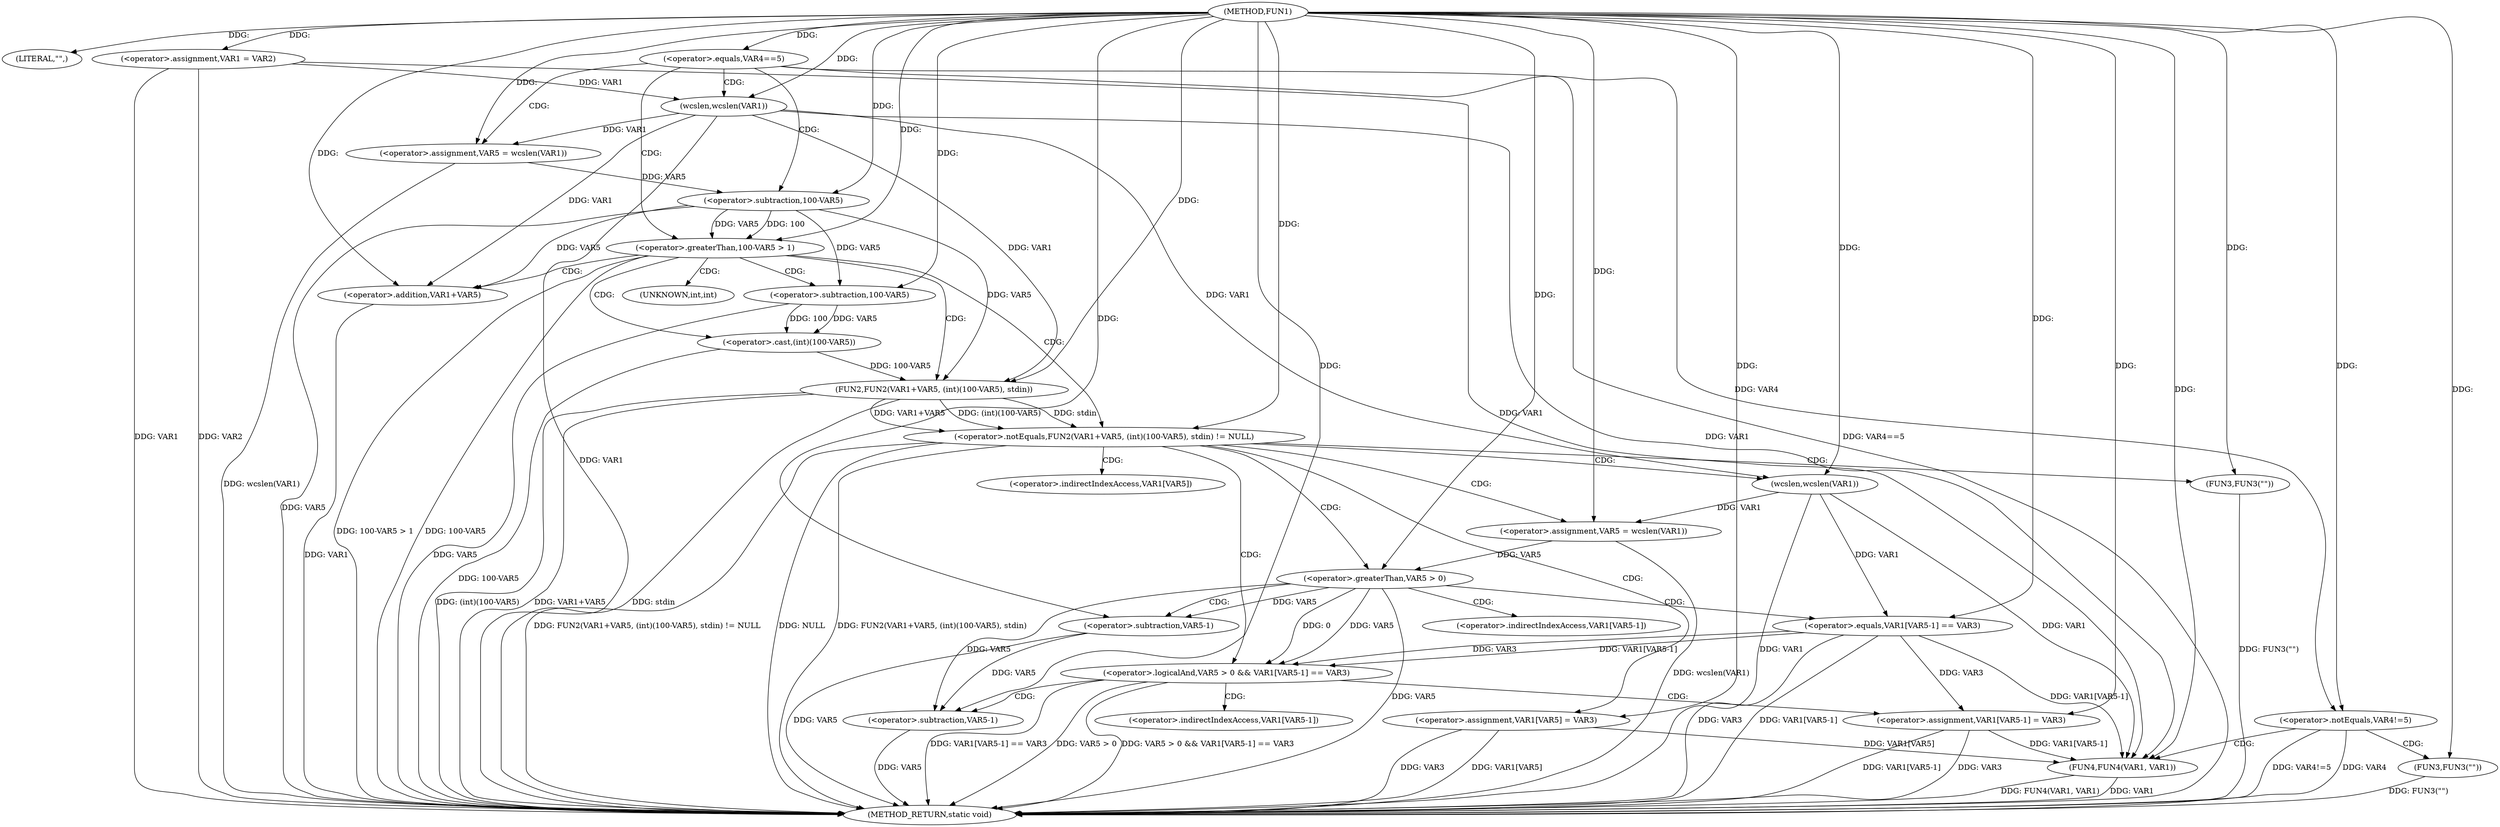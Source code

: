 digraph FUN1 {  
"1000100" [label = "(METHOD,FUN1)" ]
"1000184" [label = "(METHOD_RETURN,static void)" ]
"1000103" [label = "(LITERAL,\"\",)" ]
"1000104" [label = "(<operator>.assignment,VAR1 = VAR2)" ]
"1000108" [label = "(<operator>.equals,VAR4==5)" ]
"1000114" [label = "(<operator>.assignment,VAR5 = wcslen(VAR1))" ]
"1000116" [label = "(wcslen,wcslen(VAR1))" ]
"1000119" [label = "(<operator>.greaterThan,100-VAR5 > 1)" ]
"1000120" [label = "(<operator>.subtraction,100-VAR5)" ]
"1000126" [label = "(<operator>.notEquals,FUN2(VAR1+VAR5, (int)(100-VAR5), stdin) != NULL)" ]
"1000127" [label = "(FUN2,FUN2(VAR1+VAR5, (int)(100-VAR5), stdin))" ]
"1000128" [label = "(<operator>.addition,VAR1+VAR5)" ]
"1000131" [label = "(<operator>.cast,(int)(100-VAR5))" ]
"1000133" [label = "(<operator>.subtraction,100-VAR5)" ]
"1000139" [label = "(<operator>.assignment,VAR5 = wcslen(VAR1))" ]
"1000141" [label = "(wcslen,wcslen(VAR1))" ]
"1000144" [label = "(<operator>.logicalAnd,VAR5 > 0 && VAR1[VAR5-1] == VAR3)" ]
"1000145" [label = "(<operator>.greaterThan,VAR5 > 0)" ]
"1000148" [label = "(<operator>.equals,VAR1[VAR5-1] == VAR3)" ]
"1000151" [label = "(<operator>.subtraction,VAR5-1)" ]
"1000156" [label = "(<operator>.assignment,VAR1[VAR5-1] = VAR3)" ]
"1000159" [label = "(<operator>.subtraction,VAR5-1)" ]
"1000165" [label = "(FUN3,FUN3(\"\"))" ]
"1000167" [label = "(<operator>.assignment,VAR1[VAR5] = VAR3)" ]
"1000173" [label = "(<operator>.notEquals,VAR4!=5)" ]
"1000177" [label = "(FUN3,FUN3(\"\"))" ]
"1000181" [label = "(FUN4,FUN4(VAR1, VAR1))" ]
"1000132" [label = "(UNKNOWN,int,int)" ]
"1000149" [label = "(<operator>.indirectIndexAccess,VAR1[VAR5-1])" ]
"1000157" [label = "(<operator>.indirectIndexAccess,VAR1[VAR5-1])" ]
"1000168" [label = "(<operator>.indirectIndexAccess,VAR1[VAR5])" ]
  "1000141" -> "1000184"  [ label = "DDG: VAR1"] 
  "1000108" -> "1000184"  [ label = "DDG: VAR4==5"] 
  "1000156" -> "1000184"  [ label = "DDG: VAR1[VAR5-1]"] 
  "1000104" -> "1000184"  [ label = "DDG: VAR1"] 
  "1000151" -> "1000184"  [ label = "DDG: VAR5"] 
  "1000181" -> "1000184"  [ label = "DDG: FUN4(VAR1, VAR1)"] 
  "1000126" -> "1000184"  [ label = "DDG: FUN2(VAR1+VAR5, (int)(100-VAR5), stdin)"] 
  "1000131" -> "1000184"  [ label = "DDG: 100-VAR5"] 
  "1000148" -> "1000184"  [ label = "DDG: VAR3"] 
  "1000177" -> "1000184"  [ label = "DDG: FUN3(\"\")"] 
  "1000119" -> "1000184"  [ label = "DDG: 100-VAR5 > 1"] 
  "1000181" -> "1000184"  [ label = "DDG: VAR1"] 
  "1000116" -> "1000184"  [ label = "DDG: VAR1"] 
  "1000167" -> "1000184"  [ label = "DDG: VAR1[VAR5]"] 
  "1000126" -> "1000184"  [ label = "DDG: FUN2(VAR1+VAR5, (int)(100-VAR5), stdin) != NULL"] 
  "1000159" -> "1000184"  [ label = "DDG: VAR5"] 
  "1000139" -> "1000184"  [ label = "DDG: wcslen(VAR1)"] 
  "1000128" -> "1000184"  [ label = "DDG: VAR1"] 
  "1000144" -> "1000184"  [ label = "DDG: VAR5 > 0 && VAR1[VAR5-1] == VAR3"] 
  "1000148" -> "1000184"  [ label = "DDG: VAR1[VAR5-1]"] 
  "1000144" -> "1000184"  [ label = "DDG: VAR1[VAR5-1] == VAR3"] 
  "1000133" -> "1000184"  [ label = "DDG: VAR5"] 
  "1000119" -> "1000184"  [ label = "DDG: 100-VAR5"] 
  "1000173" -> "1000184"  [ label = "DDG: VAR4!=5"] 
  "1000127" -> "1000184"  [ label = "DDG: stdin"] 
  "1000120" -> "1000184"  [ label = "DDG: VAR5"] 
  "1000144" -> "1000184"  [ label = "DDG: VAR5 > 0"] 
  "1000167" -> "1000184"  [ label = "DDG: VAR3"] 
  "1000127" -> "1000184"  [ label = "DDG: VAR1+VAR5"] 
  "1000156" -> "1000184"  [ label = "DDG: VAR3"] 
  "1000145" -> "1000184"  [ label = "DDG: VAR5"] 
  "1000114" -> "1000184"  [ label = "DDG: wcslen(VAR1)"] 
  "1000173" -> "1000184"  [ label = "DDG: VAR4"] 
  "1000126" -> "1000184"  [ label = "DDG: NULL"] 
  "1000104" -> "1000184"  [ label = "DDG: VAR2"] 
  "1000127" -> "1000184"  [ label = "DDG: (int)(100-VAR5)"] 
  "1000165" -> "1000184"  [ label = "DDG: FUN3(\"\")"] 
  "1000100" -> "1000103"  [ label = "DDG: "] 
  "1000100" -> "1000104"  [ label = "DDG: "] 
  "1000100" -> "1000108"  [ label = "DDG: "] 
  "1000116" -> "1000114"  [ label = "DDG: VAR1"] 
  "1000100" -> "1000114"  [ label = "DDG: "] 
  "1000104" -> "1000116"  [ label = "DDG: VAR1"] 
  "1000100" -> "1000116"  [ label = "DDG: "] 
  "1000120" -> "1000119"  [ label = "DDG: 100"] 
  "1000120" -> "1000119"  [ label = "DDG: VAR5"] 
  "1000100" -> "1000120"  [ label = "DDG: "] 
  "1000114" -> "1000120"  [ label = "DDG: VAR5"] 
  "1000100" -> "1000119"  [ label = "DDG: "] 
  "1000127" -> "1000126"  [ label = "DDG: VAR1+VAR5"] 
  "1000127" -> "1000126"  [ label = "DDG: (int)(100-VAR5)"] 
  "1000127" -> "1000126"  [ label = "DDG: stdin"] 
  "1000116" -> "1000127"  [ label = "DDG: VAR1"] 
  "1000100" -> "1000127"  [ label = "DDG: "] 
  "1000120" -> "1000127"  [ label = "DDG: VAR5"] 
  "1000116" -> "1000128"  [ label = "DDG: VAR1"] 
  "1000100" -> "1000128"  [ label = "DDG: "] 
  "1000120" -> "1000128"  [ label = "DDG: VAR5"] 
  "1000131" -> "1000127"  [ label = "DDG: 100-VAR5"] 
  "1000133" -> "1000131"  [ label = "DDG: 100"] 
  "1000133" -> "1000131"  [ label = "DDG: VAR5"] 
  "1000100" -> "1000133"  [ label = "DDG: "] 
  "1000120" -> "1000133"  [ label = "DDG: VAR5"] 
  "1000100" -> "1000126"  [ label = "DDG: "] 
  "1000141" -> "1000139"  [ label = "DDG: VAR1"] 
  "1000100" -> "1000139"  [ label = "DDG: "] 
  "1000100" -> "1000141"  [ label = "DDG: "] 
  "1000116" -> "1000141"  [ label = "DDG: VAR1"] 
  "1000145" -> "1000144"  [ label = "DDG: VAR5"] 
  "1000145" -> "1000144"  [ label = "DDG: 0"] 
  "1000139" -> "1000145"  [ label = "DDG: VAR5"] 
  "1000100" -> "1000145"  [ label = "DDG: "] 
  "1000148" -> "1000144"  [ label = "DDG: VAR1[VAR5-1]"] 
  "1000148" -> "1000144"  [ label = "DDG: VAR3"] 
  "1000141" -> "1000148"  [ label = "DDG: VAR1"] 
  "1000145" -> "1000151"  [ label = "DDG: VAR5"] 
  "1000100" -> "1000151"  [ label = "DDG: "] 
  "1000100" -> "1000148"  [ label = "DDG: "] 
  "1000148" -> "1000156"  [ label = "DDG: VAR3"] 
  "1000100" -> "1000156"  [ label = "DDG: "] 
  "1000151" -> "1000159"  [ label = "DDG: VAR5"] 
  "1000145" -> "1000159"  [ label = "DDG: VAR5"] 
  "1000100" -> "1000159"  [ label = "DDG: "] 
  "1000100" -> "1000165"  [ label = "DDG: "] 
  "1000100" -> "1000167"  [ label = "DDG: "] 
  "1000108" -> "1000173"  [ label = "DDG: VAR4"] 
  "1000100" -> "1000173"  [ label = "DDG: "] 
  "1000100" -> "1000177"  [ label = "DDG: "] 
  "1000116" -> "1000181"  [ label = "DDG: VAR1"] 
  "1000167" -> "1000181"  [ label = "DDG: VAR1[VAR5]"] 
  "1000141" -> "1000181"  [ label = "DDG: VAR1"] 
  "1000156" -> "1000181"  [ label = "DDG: VAR1[VAR5-1]"] 
  "1000104" -> "1000181"  [ label = "DDG: VAR1"] 
  "1000148" -> "1000181"  [ label = "DDG: VAR1[VAR5-1]"] 
  "1000100" -> "1000181"  [ label = "DDG: "] 
  "1000108" -> "1000119"  [ label = "CDG: "] 
  "1000108" -> "1000114"  [ label = "CDG: "] 
  "1000108" -> "1000116"  [ label = "CDG: "] 
  "1000108" -> "1000120"  [ label = "CDG: "] 
  "1000119" -> "1000127"  [ label = "CDG: "] 
  "1000119" -> "1000128"  [ label = "CDG: "] 
  "1000119" -> "1000133"  [ label = "CDG: "] 
  "1000119" -> "1000131"  [ label = "CDG: "] 
  "1000119" -> "1000126"  [ label = "CDG: "] 
  "1000119" -> "1000132"  [ label = "CDG: "] 
  "1000126" -> "1000141"  [ label = "CDG: "] 
  "1000126" -> "1000139"  [ label = "CDG: "] 
  "1000126" -> "1000144"  [ label = "CDG: "] 
  "1000126" -> "1000165"  [ label = "CDG: "] 
  "1000126" -> "1000168"  [ label = "CDG: "] 
  "1000126" -> "1000167"  [ label = "CDG: "] 
  "1000126" -> "1000145"  [ label = "CDG: "] 
  "1000144" -> "1000156"  [ label = "CDG: "] 
  "1000144" -> "1000157"  [ label = "CDG: "] 
  "1000144" -> "1000159"  [ label = "CDG: "] 
  "1000145" -> "1000148"  [ label = "CDG: "] 
  "1000145" -> "1000149"  [ label = "CDG: "] 
  "1000145" -> "1000151"  [ label = "CDG: "] 
  "1000173" -> "1000177"  [ label = "CDG: "] 
  "1000173" -> "1000181"  [ label = "CDG: "] 
}

